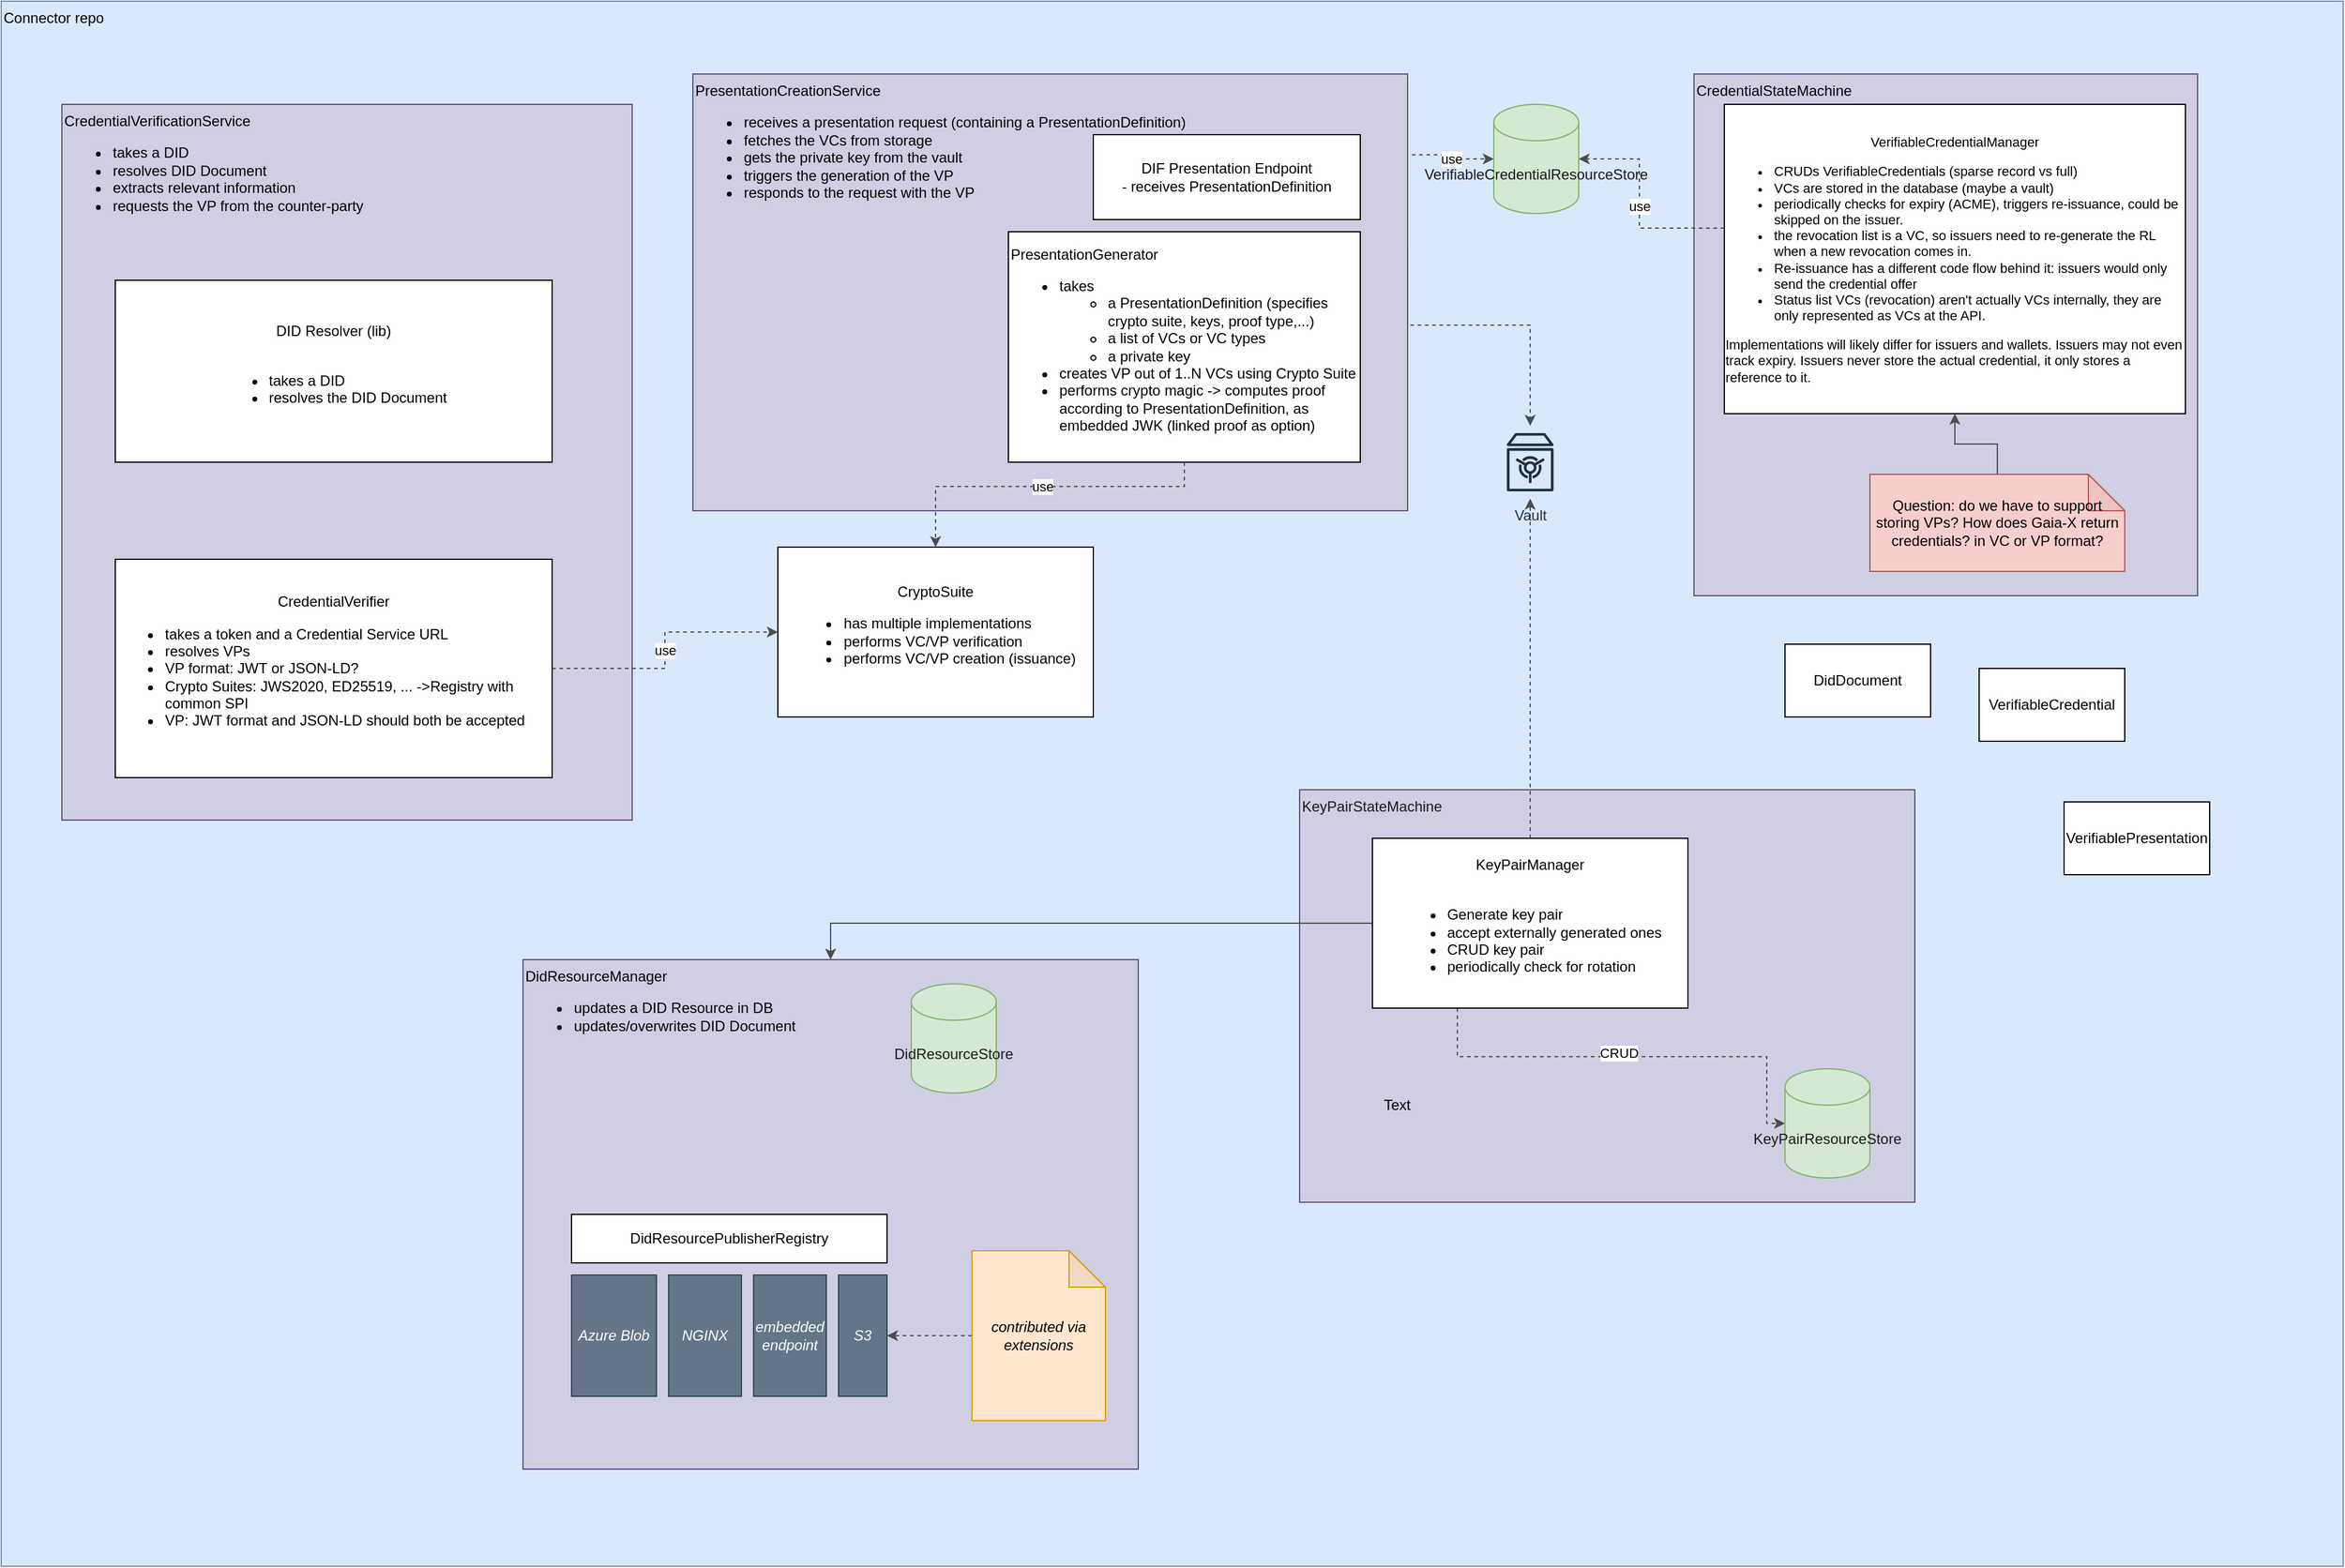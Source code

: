 <mxfile version="20.5.3" type="embed"><diagram name="Page-1" id="9ufwhcnTkFxLBRxxdXCE"><mxGraphModel dx="3193" dy="2750" grid="1" gridSize="10" guides="1" tooltips="1" connect="1" arrows="1" fold="1" page="1" pageScale="1" pageWidth="827" pageHeight="1169" math="0" shadow="0"><root><mxCell id="0"/><mxCell id="1" parent="0"/><mxCell id="x8H_AzcutYia_HZwhF_x-13" value="Connector repo" style="rounded=0;whiteSpace=wrap;html=1;fillColor=#dae8fc;strokeColor=#6c8ebf;align=left;verticalAlign=top;" parent="1" vertex="1"><mxGeometry x="-40" y="-200" width="1930" height="1290" as="geometry"/></mxCell><mxCell id="9" value="&lt;font color=&quot;#000000&quot;&gt;&lt;span style=&quot;text-align: center;&quot;&gt;DidResourceManager&lt;/span&gt;&lt;br style=&quot;text-align: center;&quot;&gt;&lt;/font&gt;&lt;ul style=&quot;text-align: center;&quot;&gt;&lt;li style=&quot;text-align: left;&quot;&gt;&lt;font color=&quot;#000000&quot;&gt;updates a DID Resource in DB&lt;/font&gt;&lt;/li&gt;&lt;li style=&quot;text-align: left;&quot;&gt;&lt;font color=&quot;#000000&quot;&gt;updates/overwrites DID Document&lt;/font&gt;&lt;/li&gt;&lt;/ul&gt;" style="rounded=0;whiteSpace=wrap;html=1;fillColor=#d0cee2;strokeColor=#56517e;align=left;verticalAlign=top;fontColor=#1A1A1A;" parent="1" vertex="1"><mxGeometry x="390" y="590" width="507" height="420" as="geometry"/></mxCell><mxCell id="f_QN_MbOgWcu5FuEZ_xT-16" value="PresentationCreationService&lt;br&gt;&lt;ul&gt;&lt;li&gt;receives a presentation request (containing a PresentationDefinition)&lt;/li&gt;&lt;li&gt;fetches the VCs from storage&lt;/li&gt;&lt;li&gt;gets the private key from the vault&amp;nbsp;&lt;/li&gt;&lt;li&gt;triggers the generation of the VP&lt;/li&gt;&lt;li&gt;responds to the request with the VP&lt;/li&gt;&lt;/ul&gt;" style="rounded=0;whiteSpace=wrap;html=1;fillColor=#d0cee2;strokeColor=#56517e;align=left;verticalAlign=top;fontColor=#000000;" parent="1" vertex="1"><mxGeometry x="530" y="-140" width="589" height="360" as="geometry"/></mxCell><mxCell id="f_QN_MbOgWcu5FuEZ_xT-8" value="CredentialStateMachine" style="rounded=0;whiteSpace=wrap;html=1;fillColor=#d0cee2;strokeColor=#56517e;align=left;verticalAlign=top;fontColor=#000000;" parent="1" vertex="1"><mxGeometry x="1355" y="-140" width="415" height="430" as="geometry"/></mxCell><mxCell id="f_QN_MbOgWcu5FuEZ_xT-7" value="KeyPairStateMachine" style="rounded=0;whiteSpace=wrap;html=1;fillColor=#d0cee2;strokeColor=#56517e;align=left;verticalAlign=top;fontColor=#1A1A1A;" parent="1" vertex="1"><mxGeometry x="1030" y="450" width="507" height="340" as="geometry"/></mxCell><mxCell id="f_QN_MbOgWcu5FuEZ_xT-2" value="&lt;span style=&quot;color: rgb(0, 0, 0); background-color: initial;&quot;&gt;CredentialVerificationService&lt;/span&gt;&lt;br style=&quot;color: rgb(0, 0, 0); background-color: initial; border-color: var(--border-color);&quot;&gt;&lt;div style=&quot;color: rgb(0, 0, 0); background-color: initial; border-color: var(--border-color);&quot;&gt;&lt;ul style=&quot;border-color: var(--border-color);&quot;&gt;&lt;li style=&quot;border-color: var(--border-color);&quot;&gt;takes a DID&amp;nbsp;&lt;/li&gt;&lt;li style=&quot;border-color: var(--border-color);&quot;&gt;resolves DID Document&lt;/li&gt;&lt;li style=&quot;border-color: var(--border-color);&quot;&gt;extracts relevant information&lt;/li&gt;&lt;li style=&quot;border-color: var(--border-color);&quot;&gt;requests the VP from the counter-party&lt;/li&gt;&lt;/ul&gt;&lt;/div&gt;" style="rounded=0;whiteSpace=wrap;html=1;fillColor=#d0cee2;strokeColor=#56517e;align=left;verticalAlign=top;fontColor=#1A1A1A;" parent="1" vertex="1"><mxGeometry x="10" y="-115" width="470" height="590" as="geometry"/></mxCell><mxCell id="x8H_AzcutYia_HZwhF_x-3" value="DID Resolver (lib)&lt;br style=&quot;border-color: var(--border-color);&quot;&gt;&lt;br style=&quot;border-color: var(--border-color);&quot;&gt;&lt;div style=&quot;border-color: var(--border-color); text-align: left;&quot;&gt;&lt;ul style=&quot;border-color: var(--border-color);&quot;&gt;&lt;li style=&quot;border-color: var(--border-color);&quot;&gt;takes a DID&lt;/li&gt;&lt;li style=&quot;border-color: var(--border-color);&quot;&gt;resolves the DID Document&lt;/li&gt;&lt;/ul&gt;&lt;/div&gt;" style="rounded=0;whiteSpace=wrap;html=1;" parent="1" vertex="1"><mxGeometry x="54" y="30" width="360" height="150" as="geometry"/></mxCell><mxCell id="x8H_AzcutYia_HZwhF_x-15" value="VerifiableCredential" style="rounded=0;whiteSpace=wrap;html=1;" parent="1" vertex="1"><mxGeometry x="1590" y="350" width="120" height="60" as="geometry"/></mxCell><mxCell id="x8H_AzcutYia_HZwhF_x-16" value="VerifiablePresentation" style="rounded=0;whiteSpace=wrap;html=1;" parent="1" vertex="1"><mxGeometry x="1660" y="460" width="120" height="60" as="geometry"/></mxCell><mxCell id="x8H_AzcutYia_HZwhF_x-17" value="VerifiableCredentialManager&lt;br style=&quot;font-size: 11px;&quot;&gt;&lt;ul style=&quot;font-size: 11px;&quot;&gt;&lt;li style=&quot;text-align: left; font-size: 11px;&quot;&gt;CRUDs VerifiableCredentials (sparse record vs full)&lt;/li&gt;&lt;li style=&quot;text-align: left; font-size: 11px;&quot;&gt;VCs are stored in the database (maybe a vault)&lt;/li&gt;&lt;li style=&quot;text-align: left; font-size: 11px;&quot;&gt;periodically checks for expiry (ACME), triggers re-issuance, could be skipped on the issuer.&amp;nbsp;&lt;/li&gt;&lt;li style=&quot;text-align: left; font-size: 11px;&quot;&gt;the revocation list is a VC, so issuers need to re-generate the RL when a new revocation comes in.&amp;nbsp;&lt;/li&gt;&lt;li style=&quot;text-align: left; font-size: 11px;&quot;&gt;Re-issuance has a different code flow behind it: issuers would only send the credential offer&lt;/li&gt;&lt;li style=&quot;text-align: left; font-size: 11px;&quot;&gt;Status list VCs (revocation) aren't actually VCs internally, they are only represented as VCs at the API.&lt;/li&gt;&lt;/ul&gt;&lt;div style=&quot;text-align: left; font-size: 11px;&quot;&gt;Implementations will likely differ for issuers and wallets. Issuers may not even track expiry. Issuers never store the actual credential, it only stores a reference to it.&lt;/div&gt;" style="rounded=0;whiteSpace=wrap;html=1;fontSize=11;" parent="1" vertex="1"><mxGeometry x="1380" y="-115" width="380" height="255" as="geometry"/></mxCell><mxCell id="x8H_AzcutYia_HZwhF_x-19" style="edgeStyle=orthogonalEdgeStyle;rounded=0;orthogonalLoop=1;jettySize=auto;html=1;strokeColor=#4D4D4D;" parent="1" source="x8H_AzcutYia_HZwhF_x-18" target="x8H_AzcutYia_HZwhF_x-17" edge="1"><mxGeometry relative="1" as="geometry"/></mxCell><mxCell id="x8H_AzcutYia_HZwhF_x-18" value="Question: do we have to support storing VPs? How does Gaia-X return credentials? in VC or VP format?" style="shape=note;whiteSpace=wrap;html=1;backgroundOutline=1;darkOpacity=0.05;fillColor=#f8cecc;strokeColor=#b85450;fontColor=#000000;" parent="1" vertex="1"><mxGeometry x="1500" y="190" width="210" height="80" as="geometry"/></mxCell><mxCell id="x8H_AzcutYia_HZwhF_x-23" style="edgeStyle=orthogonalEdgeStyle;rounded=0;orthogonalLoop=1;jettySize=auto;html=1;dashed=1;strokeColor=#4D4D4D;" parent="1" source="x8H_AzcutYia_HZwhF_x-20" target="x8H_AzcutYia_HZwhF_x-22" edge="1"><mxGeometry relative="1" as="geometry"/></mxCell><mxCell id="x8H_AzcutYia_HZwhF_x-25" style="edgeStyle=orthogonalEdgeStyle;rounded=0;orthogonalLoop=1;jettySize=auto;html=1;entryX=0.5;entryY=0;entryDx=0;entryDy=0;exitX=0;exitY=0.5;exitDx=0;exitDy=0;strokeColor=#4D4D4D;" parent="1" source="x8H_AzcutYia_HZwhF_x-20" target="9" edge="1"><mxGeometry relative="1" as="geometry"><mxPoint x="680" y="620" as="targetPoint"/></mxGeometry></mxCell><mxCell id="f_QN_MbOgWcu5FuEZ_xT-12" style="edgeStyle=orthogonalEdgeStyle;rounded=0;orthogonalLoop=1;jettySize=auto;html=1;dashed=1;strokeColor=#4D4D4D;" parent="1" source="x8H_AzcutYia_HZwhF_x-20" target="f_QN_MbOgWcu5FuEZ_xT-11" edge="1"><mxGeometry relative="1" as="geometry"><Array as="points"><mxPoint x="1160" y="670"/><mxPoint x="1415" y="670"/></Array></mxGeometry></mxCell><mxCell id="f_QN_MbOgWcu5FuEZ_xT-14" value="CRUD" style="edgeLabel;html=1;align=center;verticalAlign=middle;resizable=0;points=[];" parent="f_QN_MbOgWcu5FuEZ_xT-12" vertex="1" connectable="0"><mxGeometry x="-0.054" y="3" relative="1" as="geometry"><mxPoint as="offset"/></mxGeometry></mxCell><mxCell id="x8H_AzcutYia_HZwhF_x-20" value="KeyPairManager&lt;br&gt;&lt;br&gt;&lt;ul&gt;&lt;li style=&quot;text-align: left;&quot;&gt;Generate key pair&lt;/li&gt;&lt;li style=&quot;text-align: left;&quot;&gt;accept externally generated ones&lt;/li&gt;&lt;li style=&quot;text-align: left;&quot;&gt;CRUD key pair&lt;/li&gt;&lt;li style=&quot;text-align: left;&quot;&gt;periodically check for rotation&lt;/li&gt;&lt;/ul&gt;" style="rounded=0;whiteSpace=wrap;html=1;" parent="1" vertex="1"><mxGeometry x="1090" y="490" width="260" height="140" as="geometry"/></mxCell><mxCell id="x8H_AzcutYia_HZwhF_x-22" value="Vault" style="sketch=0;outlineConnect=0;fontColor=#232F3E;gradientColor=none;strokeColor=#232F3E;fillColor=none;dashed=0;verticalLabelPosition=bottom;verticalAlign=top;align=center;html=1;fontSize=12;fontStyle=0;aspect=fixed;shape=mxgraph.aws4.resourceIcon;resIcon=mxgraph.aws4.vault;" parent="1" vertex="1"><mxGeometry x="1190" y="150" width="60" height="60" as="geometry"/></mxCell><mxCell id="x8H_AzcutYia_HZwhF_x-28" value="Azure Blob" style="rounded=0;whiteSpace=wrap;html=1;fillColor=#647687;fontColor=#ffffff;strokeColor=#314354;fontStyle=2" parent="1" vertex="1"><mxGeometry x="430" y="850" width="70" height="100" as="geometry"/></mxCell><mxCell id="x8H_AzcutYia_HZwhF_x-29" value="NGINX" style="rounded=0;whiteSpace=wrap;html=1;fillColor=#647687;fontColor=#ffffff;strokeColor=#314354;fontStyle=2" parent="1" vertex="1"><mxGeometry x="510" y="850" width="60" height="100" as="geometry"/></mxCell><mxCell id="x8H_AzcutYia_HZwhF_x-30" value="S3" style="rounded=0;whiteSpace=wrap;html=1;fillColor=#647687;fontColor=#ffffff;strokeColor=#314354;fontStyle=2" parent="1" vertex="1"><mxGeometry x="650" y="850" width="40" height="100" as="geometry"/></mxCell><mxCell id="x8H_AzcutYia_HZwhF_x-31" value="DidResourcePublisherRegistry" style="rounded=0;whiteSpace=wrap;html=1;" parent="1" vertex="1"><mxGeometry x="430" y="800" width="260" height="40" as="geometry"/></mxCell><mxCell id="x8H_AzcutYia_HZwhF_x-32" value="embedded endpoint" style="rounded=0;whiteSpace=wrap;html=1;fillColor=#647687;fontColor=#ffffff;strokeColor=#314354;fontStyle=2" parent="1" vertex="1"><mxGeometry x="580" y="850" width="60" height="100" as="geometry"/></mxCell><mxCell id="x8H_AzcutYia_HZwhF_x-36" style="edgeStyle=orthogonalEdgeStyle;rounded=0;orthogonalLoop=1;jettySize=auto;html=1;dashed=1;strokeColor=#4D4D4D;" parent="1" source="x8H_AzcutYia_HZwhF_x-35" target="x8H_AzcutYia_HZwhF_x-30" edge="1"><mxGeometry relative="1" as="geometry"/></mxCell><mxCell id="x8H_AzcutYia_HZwhF_x-35" value="contributed via extensions" style="shape=note;whiteSpace=wrap;html=1;backgroundOutline=1;darkOpacity=0.05;fontStyle=2;fillColor=#ffe6cc;strokeColor=#d79b00;fontColor=#000000;" parent="1" vertex="1"><mxGeometry x="760" y="830" width="110" height="140" as="geometry"/></mxCell><mxCell id="f_QN_MbOgWcu5FuEZ_xT-19" value="use" style="edgeStyle=orthogonalEdgeStyle;rounded=0;orthogonalLoop=1;jettySize=auto;html=1;entryX=0;entryY=0.5;entryDx=0;entryDy=0;entryPerimeter=0;dashed=1;strokeColor=#4D4D4D;exitX=1.006;exitY=0.185;exitDx=0;exitDy=0;exitPerimeter=0;" parent="1" source="f_QN_MbOgWcu5FuEZ_xT-16" target="f_QN_MbOgWcu5FuEZ_xT-9" edge="1"><mxGeometry relative="1" as="geometry"/></mxCell><mxCell id="f_QN_MbOgWcu5FuEZ_xT-21" style="edgeStyle=orthogonalEdgeStyle;rounded=0;orthogonalLoop=1;jettySize=auto;html=1;dashed=1;strokeColor=#4D4D4D;exitX=1;exitY=0.398;exitDx=0;exitDy=0;exitPerimeter=0;" parent="1" source="f_QN_MbOgWcu5FuEZ_xT-16" target="x8H_AzcutYia_HZwhF_x-22" edge="1"><mxGeometry relative="1" as="geometry"><Array as="points"><mxPoint x="1220" y="67"/></Array></mxGeometry></mxCell><mxCell id="x8H_AzcutYia_HZwhF_x-37" value="PresentationGenerator&lt;br&gt;&lt;ul&gt;&lt;li style=&quot;&quot;&gt;takes&amp;nbsp;&lt;/li&gt;&lt;ul&gt;&lt;li style=&quot;&quot;&gt;a PresentationDefinition (specifies crypto suite, keys, proof type,...)&lt;/li&gt;&lt;li style=&quot;&quot;&gt;a list of VCs or VC types&lt;/li&gt;&lt;li style=&quot;&quot;&gt;a private key&lt;/li&gt;&lt;/ul&gt;&lt;li style=&quot;&quot;&gt;creates VP out of 1..N VCs using Crypto Suite&lt;/li&gt;&lt;li style=&quot;&quot;&gt;performs crypto magic -&amp;gt; computes proof according to PresentationDefinition, as embedded JWK (linked proof as option)&lt;/li&gt;&lt;/ul&gt;" style="rounded=0;whiteSpace=wrap;html=1;align=left;" parent="1" vertex="1"><mxGeometry x="790" y="-10" width="290" height="190" as="geometry"/></mxCell><mxCell id="f_QN_MbOgWcu5FuEZ_xT-5" value="CryptoSuite&lt;br&gt;&lt;ul&gt;&lt;li style=&quot;text-align: left;&quot;&gt;has multiple implementations&lt;/li&gt;&lt;li style=&quot;text-align: left;&quot;&gt;performs VC/VP verification&lt;/li&gt;&lt;li style=&quot;text-align: left;&quot;&gt;performs VC/VP creation (issuance)&lt;/li&gt;&lt;/ul&gt;" style="rounded=0;whiteSpace=wrap;html=1;" parent="1" vertex="1"><mxGeometry x="600" y="250" width="260" height="140" as="geometry"/></mxCell><mxCell id="f_QN_MbOgWcu5FuEZ_xT-9" value="VerifiableCredentialResourceStore" style="shape=cylinder3;whiteSpace=wrap;html=1;boundedLbl=1;backgroundOutline=1;size=15;fillColor=#d5e8d4;strokeColor=#82b366;fontColor=#1A1A1A;" parent="1" vertex="1"><mxGeometry x="1190" y="-115" width="70" height="90" as="geometry"/></mxCell><mxCell id="f_QN_MbOgWcu5FuEZ_xT-11" value="KeyPairResourceStore" style="shape=cylinder3;whiteSpace=wrap;html=1;boundedLbl=1;backgroundOutline=1;size=15;fillColor=#d5e8d4;strokeColor=#82b366;fontColor=#1A1A1A;" parent="1" vertex="1"><mxGeometry x="1430" y="680" width="70" height="90" as="geometry"/></mxCell><mxCell id="f_QN_MbOgWcu5FuEZ_xT-18" value="use" style="edgeStyle=orthogonalEdgeStyle;rounded=0;orthogonalLoop=1;jettySize=auto;html=1;entryX=0;entryY=0.5;entryDx=0;entryDy=0;dashed=1;strokeColor=#4D4D4D;" parent="1" source="f_QN_MbOgWcu5FuEZ_xT-17" target="f_QN_MbOgWcu5FuEZ_xT-5" edge="1"><mxGeometry relative="1" as="geometry"/></mxCell><mxCell id="f_QN_MbOgWcu5FuEZ_xT-17" value="&lt;div style=&quot;border-color: var(--border-color);&quot;&gt;&lt;span style=&quot;background-color: initial;&quot;&gt;CredentialVerifier&lt;/span&gt;&lt;br style=&quot;background-color: initial; border-color: var(--border-color); text-align: center;&quot;&gt;&lt;div style=&quot;background-color: initial; border-color: var(--border-color);&quot;&gt;&lt;ul style=&quot;border-color: var(--border-color);&quot;&gt;&lt;li style=&quot;text-align: left; border-color: var(--border-color);&quot;&gt;&lt;span style=&quot;border-color: var(--border-color); background-color: initial;&quot;&gt;takes a token and a Credential Service URL&lt;/span&gt;&lt;/li&gt;&lt;li style=&quot;text-align: left; border-color: var(--border-color);&quot;&gt;&lt;span style=&quot;border-color: var(--border-color); background-color: initial;&quot;&gt;resolves VPs&lt;/span&gt;&lt;/li&gt;&lt;li style=&quot;text-align: left; border-color: var(--border-color);&quot;&gt;&lt;span style=&quot;border-color: var(--border-color); background-color: initial;&quot;&gt;VP format: JWT or JSON-LD?&lt;/span&gt;&lt;/li&gt;&lt;li style=&quot;text-align: left; border-color: var(--border-color);&quot;&gt;&lt;span style=&quot;border-color: var(--border-color); background-color: initial;&quot;&gt;Crypto Suites: JWS2020, ED25519, ... -&amp;gt;&lt;/span&gt;Registry with common SPI&lt;/li&gt;&lt;li style=&quot;text-align: left; border-color: var(--border-color);&quot;&gt;VP: JWT format and JSON-LD should both be accepted&lt;/li&gt;&lt;/ul&gt;&lt;/div&gt;&lt;/div&gt;" style="rounded=0;whiteSpace=wrap;html=1;" parent="1" vertex="1"><mxGeometry x="54" y="260" width="360" height="180" as="geometry"/></mxCell><mxCell id="f_QN_MbOgWcu5FuEZ_xT-22" value="DidDocument" style="rounded=0;whiteSpace=wrap;html=1;" parent="1" vertex="1"><mxGeometry x="1430" y="330" width="120" height="60" as="geometry"/></mxCell><mxCell id="3" value="DIF Presentation Endpoint&lt;br&gt;- receives PresentationDefinition" style="rounded=0;whiteSpace=wrap;html=1;" parent="1" vertex="1"><mxGeometry x="860" y="-90" width="220" height="70" as="geometry"/></mxCell><mxCell id="4" value="use" style="edgeStyle=orthogonalEdgeStyle;rounded=0;orthogonalLoop=1;jettySize=auto;html=1;entryX=0.5;entryY=0;entryDx=0;entryDy=0;dashed=1;strokeColor=#4D4D4D;" parent="1" source="x8H_AzcutYia_HZwhF_x-37" target="f_QN_MbOgWcu5FuEZ_xT-5" edge="1"><mxGeometry relative="1" as="geometry"><mxPoint x="424" y="360.034" as="sourcePoint"/><mxPoint x="610" y="330" as="targetPoint"/><Array as="points"><mxPoint x="935" y="200"/><mxPoint x="730" y="200"/></Array></mxGeometry></mxCell><mxCell id="5" value="use" style="edgeStyle=orthogonalEdgeStyle;rounded=0;orthogonalLoop=1;jettySize=auto;html=1;dashed=1;strokeColor=#4D4D4D;" parent="1" source="x8H_AzcutYia_HZwhF_x-17" target="f_QN_MbOgWcu5FuEZ_xT-9" edge="1"><mxGeometry relative="1" as="geometry"><mxPoint x="1132.534" y="-63.4" as="sourcePoint"/><mxPoint x="1200" y="-60" as="targetPoint"/><Array as="points"><mxPoint x="1310" y="-13"/><mxPoint x="1310" y="-70"/></Array></mxGeometry></mxCell><mxCell id="6" value="DidResourceStore" style="shape=cylinder3;whiteSpace=wrap;html=1;boundedLbl=1;backgroundOutline=1;size=15;fillColor=#d5e8d4;strokeColor=#82b366;fontColor=#1A1A1A;" parent="1" vertex="1"><mxGeometry x="710" y="610" width="70" height="90" as="geometry"/></mxCell><mxCell id="10" value="Text" style="text;html=1;resizable=0;autosize=1;align=center;verticalAlign=middle;points=[];fillColor=none;strokeColor=none;rounded=0;" parent="1" vertex="1"><mxGeometry x="1085" y="695" width="50" height="30" as="geometry"/></mxCell></root></mxGraphModel></diagram></mxfile>